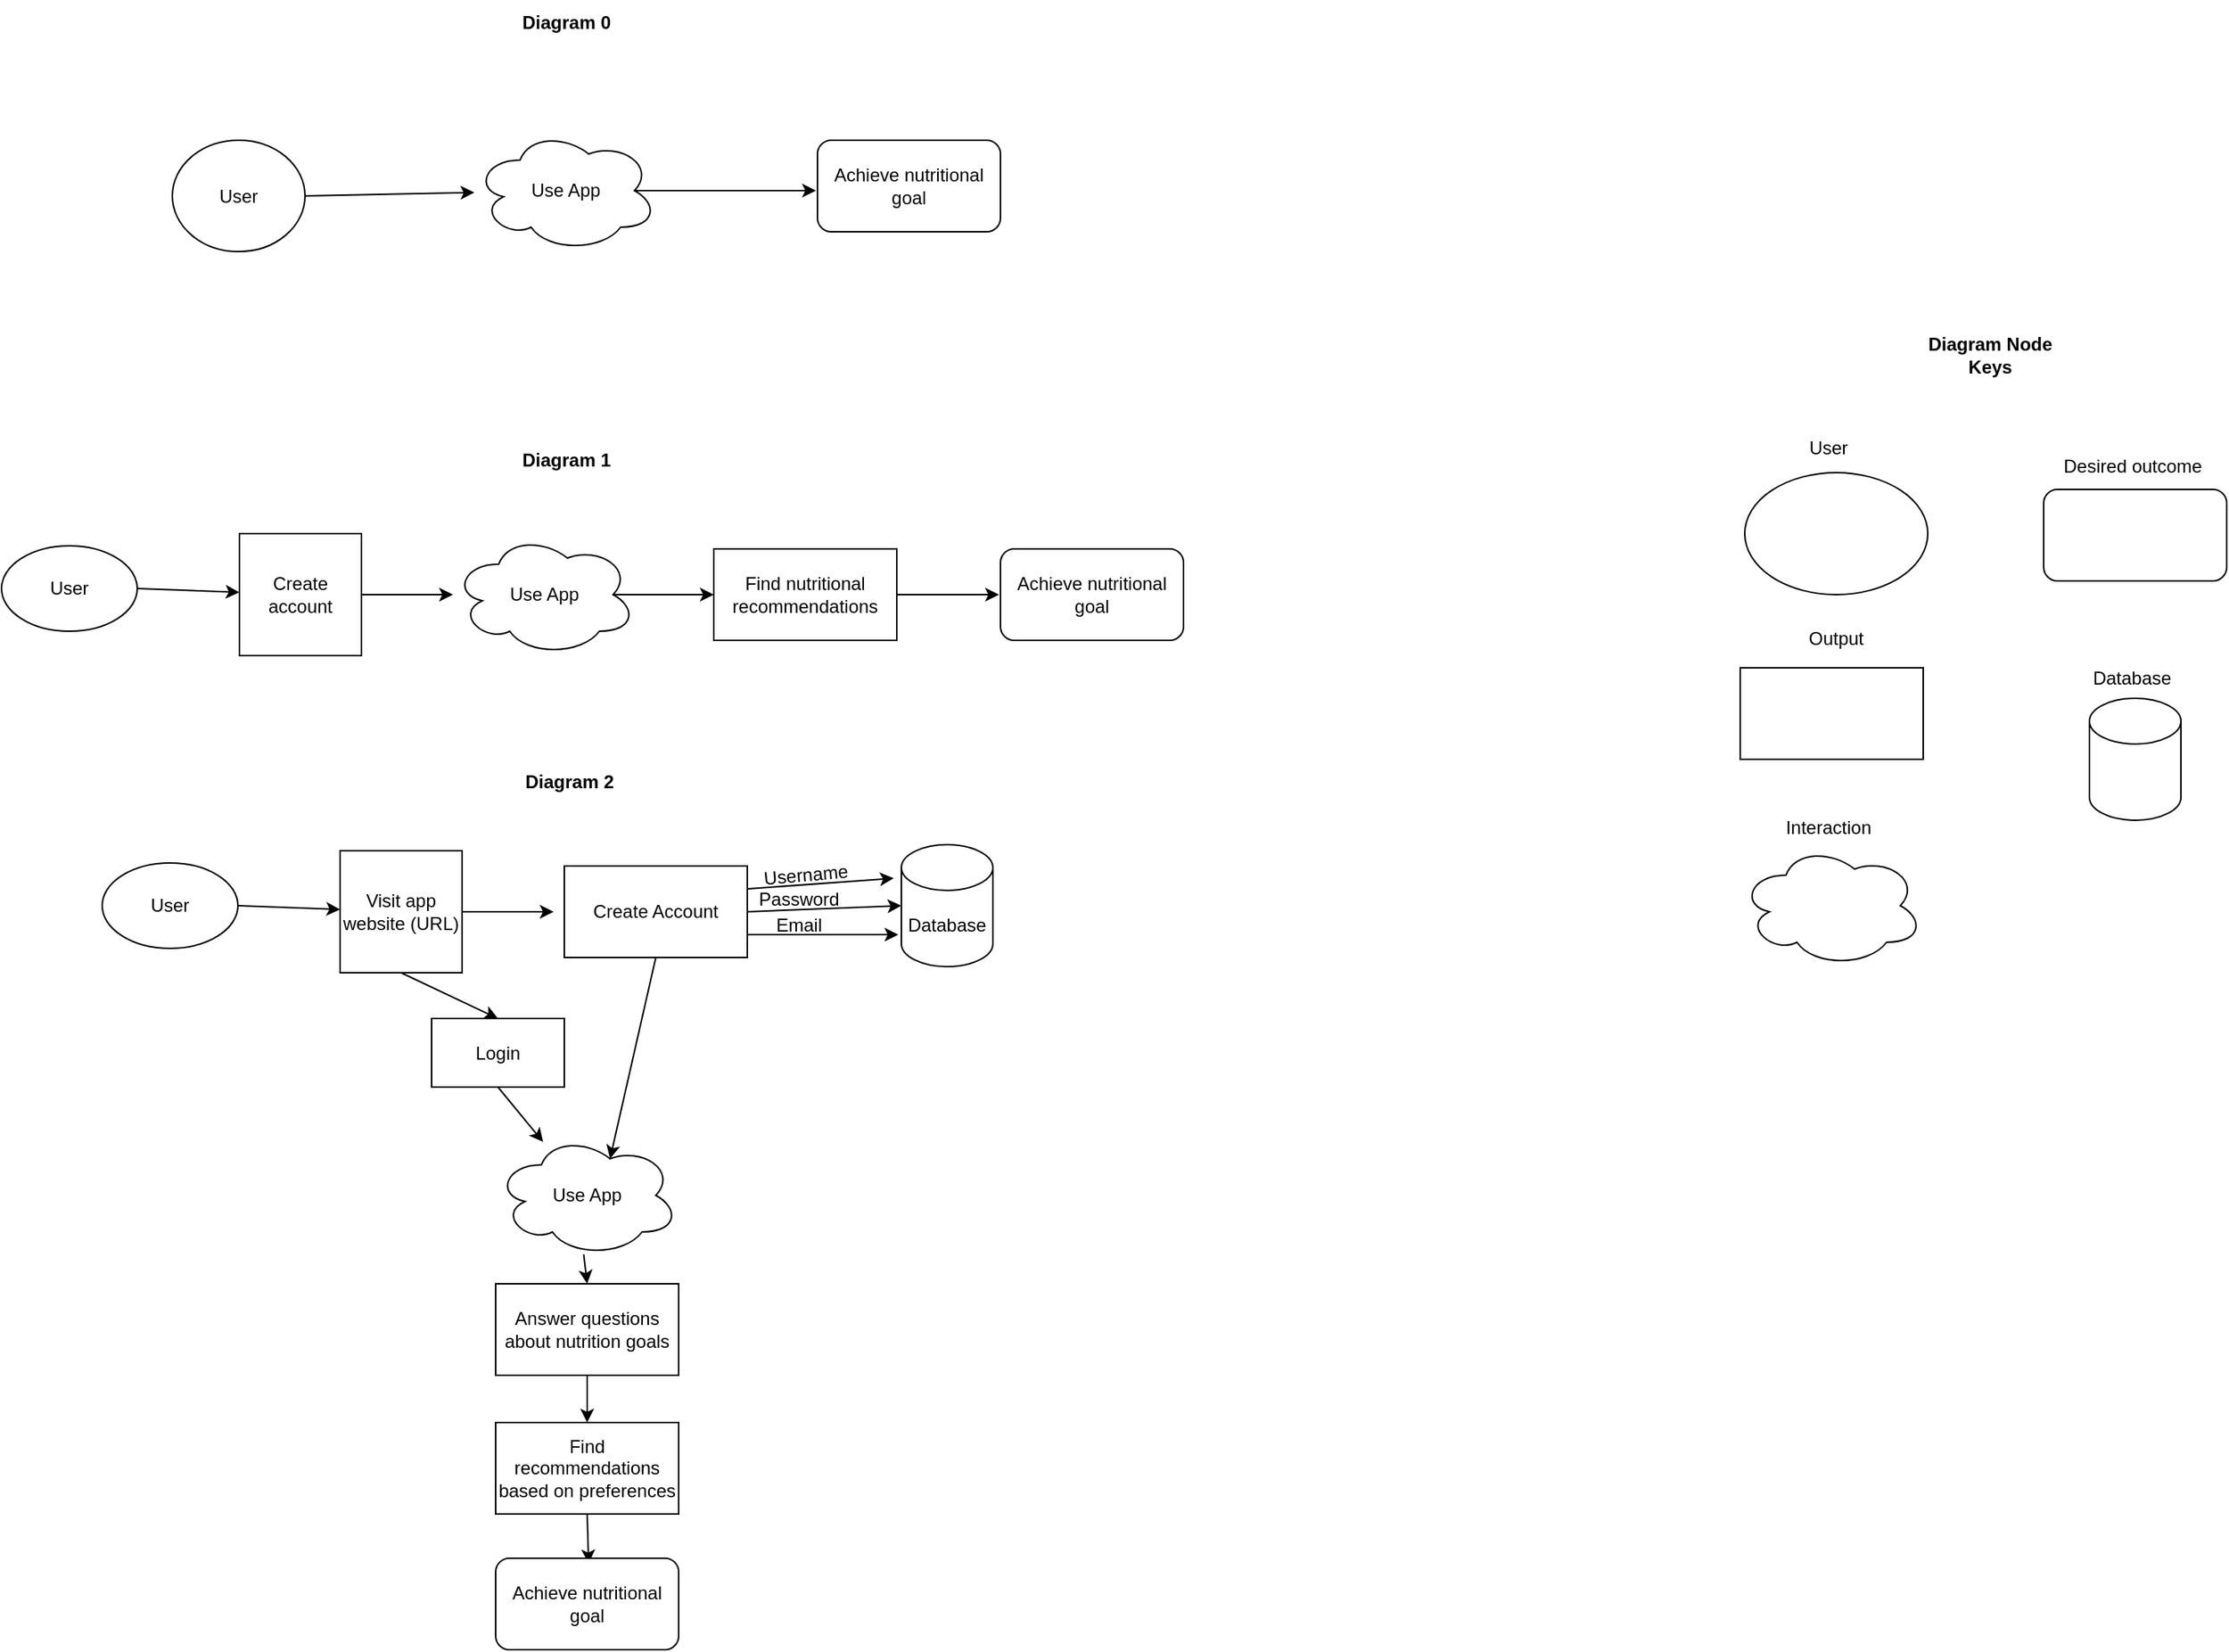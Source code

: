 <mxfile version="20.3.2" type="device"><diagram id="1ycGpQqwdclM_-OwEOv1" name="Page-1"><mxGraphModel dx="3972" dy="2914" grid="0" gridSize="10" guides="1" tooltips="1" connect="1" arrows="1" fold="1" page="0" pageScale="1" pageWidth="850" pageHeight="1100" math="0" shadow="0"><root><mxCell id="0"/><mxCell id="1" parent="0"/><mxCell id="-xST-SDUcFRjCwuLyhBB-1" value="User" style="ellipse;whiteSpace=wrap;html=1;" vertex="1" parent="1"><mxGeometry x="-419" y="-778" width="87" height="73" as="geometry"/></mxCell><mxCell id="-xST-SDUcFRjCwuLyhBB-2" value="Use App" style="ellipse;shape=cloud;whiteSpace=wrap;html=1;" vertex="1" parent="1"><mxGeometry x="-221" y="-785" width="120" height="80" as="geometry"/></mxCell><mxCell id="-xST-SDUcFRjCwuLyhBB-4" value="" style="endArrow=classic;html=1;rounded=0;exitX=1;exitY=0.5;exitDx=0;exitDy=0;" edge="1" parent="1" source="-xST-SDUcFRjCwuLyhBB-1" target="-xST-SDUcFRjCwuLyhBB-2"><mxGeometry width="50" height="50" relative="1" as="geometry"><mxPoint x="387" y="-503" as="sourcePoint"/><mxPoint x="-238" y="-745" as="targetPoint"/></mxGeometry></mxCell><mxCell id="-xST-SDUcFRjCwuLyhBB-5" value="" style="endArrow=classic;html=1;rounded=0;exitX=0.875;exitY=0.5;exitDx=0;exitDy=0;exitPerimeter=0;entryX=0;entryY=0.5;entryDx=0;entryDy=0;" edge="1" parent="1" source="-xST-SDUcFRjCwuLyhBB-2"><mxGeometry width="50" height="50" relative="1" as="geometry"><mxPoint x="387" y="-503" as="sourcePoint"/><mxPoint x="3" y="-745" as="targetPoint"/></mxGeometry></mxCell><mxCell id="-xST-SDUcFRjCwuLyhBB-6" value="&lt;b&gt;Diagram 0&lt;/b&gt;" style="text;html=1;strokeColor=none;fillColor=none;align=center;verticalAlign=middle;whiteSpace=wrap;rounded=0;" vertex="1" parent="1"><mxGeometry x="-198.5" y="-870" width="75" height="30" as="geometry"/></mxCell><mxCell id="-xST-SDUcFRjCwuLyhBB-7" value="User" style="ellipse;whiteSpace=wrap;html=1;" vertex="1" parent="1"><mxGeometry x="-531" y="-512" width="89" height="56" as="geometry"/></mxCell><mxCell id="-xST-SDUcFRjCwuLyhBB-8" value="Use App" style="ellipse;shape=cloud;whiteSpace=wrap;html=1;" vertex="1" parent="1"><mxGeometry x="-235" y="-520" width="120" height="80" as="geometry"/></mxCell><mxCell id="-xST-SDUcFRjCwuLyhBB-12" value="&lt;b&gt;Diagram 1&lt;br&gt;&lt;/b&gt;" style="text;html=1;strokeColor=none;fillColor=none;align=center;verticalAlign=middle;whiteSpace=wrap;rounded=0;" vertex="1" parent="1"><mxGeometry x="-198.5" y="-583" width="75" height="30" as="geometry"/></mxCell><mxCell id="-xST-SDUcFRjCwuLyhBB-13" value="Create account" style="whiteSpace=wrap;html=1;aspect=fixed;" vertex="1" parent="1"><mxGeometry x="-375" y="-520" width="80" height="80" as="geometry"/></mxCell><mxCell id="-xST-SDUcFRjCwuLyhBB-14" value="Find nutritional recommendations" style="rounded=0;whiteSpace=wrap;html=1;" vertex="1" parent="1"><mxGeometry x="-64" y="-510" width="120" height="60" as="geometry"/></mxCell><mxCell id="-xST-SDUcFRjCwuLyhBB-16" value="" style="endArrow=classic;html=1;rounded=0;exitX=1;exitY=0.5;exitDx=0;exitDy=0;" edge="1" parent="1" source="-xST-SDUcFRjCwuLyhBB-7" target="-xST-SDUcFRjCwuLyhBB-13"><mxGeometry width="50" height="50" relative="1" as="geometry"><mxPoint x="-676" y="-286" as="sourcePoint"/><mxPoint x="-626" y="-336" as="targetPoint"/></mxGeometry></mxCell><mxCell id="-xST-SDUcFRjCwuLyhBB-17" value="" style="endArrow=classic;html=1;rounded=0;exitX=1;exitY=0.5;exitDx=0;exitDy=0;" edge="1" parent="1" source="-xST-SDUcFRjCwuLyhBB-13" target="-xST-SDUcFRjCwuLyhBB-8"><mxGeometry width="50" height="50" relative="1" as="geometry"><mxPoint x="-21" y="-651" as="sourcePoint"/><mxPoint x="29" y="-701" as="targetPoint"/></mxGeometry></mxCell><mxCell id="-xST-SDUcFRjCwuLyhBB-18" value="" style="endArrow=classic;html=1;rounded=0;exitX=0.875;exitY=0.5;exitDx=0;exitDy=0;exitPerimeter=0;" edge="1" parent="1" source="-xST-SDUcFRjCwuLyhBB-8" target="-xST-SDUcFRjCwuLyhBB-14"><mxGeometry width="50" height="50" relative="1" as="geometry"><mxPoint x="-21" y="-651" as="sourcePoint"/><mxPoint x="29" y="-701" as="targetPoint"/></mxGeometry></mxCell><mxCell id="-xST-SDUcFRjCwuLyhBB-19" value="" style="endArrow=classic;html=1;rounded=0;exitX=1;exitY=0.5;exitDx=0;exitDy=0;" edge="1" parent="1" source="-xST-SDUcFRjCwuLyhBB-14"><mxGeometry width="50" height="50" relative="1" as="geometry"><mxPoint x="-21" y="-651" as="sourcePoint"/><mxPoint x="123" y="-480" as="targetPoint"/></mxGeometry></mxCell><mxCell id="-xST-SDUcFRjCwuLyhBB-20" value="User" style="ellipse;whiteSpace=wrap;html=1;" vertex="1" parent="1"><mxGeometry x="-465" y="-304" width="89" height="56" as="geometry"/></mxCell><mxCell id="-xST-SDUcFRjCwuLyhBB-22" value="&lt;b&gt;Diagram 2&lt;br&gt;&lt;/b&gt;" style="text;html=1;strokeColor=none;fillColor=none;align=center;verticalAlign=middle;whiteSpace=wrap;rounded=0;" vertex="1" parent="1"><mxGeometry x="-196" y="-372" width="75" height="30" as="geometry"/></mxCell><mxCell id="-xST-SDUcFRjCwuLyhBB-23" value="Visit app website (URL)" style="whiteSpace=wrap;html=1;aspect=fixed;" vertex="1" parent="1"><mxGeometry x="-309" y="-312" width="80" height="80" as="geometry"/></mxCell><mxCell id="-xST-SDUcFRjCwuLyhBB-26" value="" style="endArrow=classic;html=1;rounded=0;exitX=1;exitY=0.5;exitDx=0;exitDy=0;" edge="1" parent="1" source="-xST-SDUcFRjCwuLyhBB-20" target="-xST-SDUcFRjCwuLyhBB-23"><mxGeometry width="50" height="50" relative="1" as="geometry"><mxPoint x="-610" y="-78" as="sourcePoint"/><mxPoint x="-560" y="-128" as="targetPoint"/></mxGeometry></mxCell><mxCell id="-xST-SDUcFRjCwuLyhBB-27" value="" style="endArrow=classic;html=1;rounded=0;exitX=1;exitY=0.5;exitDx=0;exitDy=0;" edge="1" parent="1" source="-xST-SDUcFRjCwuLyhBB-23"><mxGeometry width="50" height="50" relative="1" as="geometry"><mxPoint x="45" y="-443" as="sourcePoint"/><mxPoint x="-169.0" y="-272.0" as="targetPoint"/></mxGeometry></mxCell><mxCell id="-xST-SDUcFRjCwuLyhBB-30" value="Create Account" style="rounded=0;whiteSpace=wrap;html=1;" vertex="1" parent="1"><mxGeometry x="-162" y="-302" width="120" height="60" as="geometry"/></mxCell><mxCell id="-xST-SDUcFRjCwuLyhBB-33" value="Database" style="shape=cylinder3;whiteSpace=wrap;html=1;boundedLbl=1;backgroundOutline=1;size=15;" vertex="1" parent="1"><mxGeometry x="59" y="-316" width="60" height="80" as="geometry"/></mxCell><mxCell id="-xST-SDUcFRjCwuLyhBB-34" value="" style="endArrow=classic;html=1;rounded=0;exitX=1;exitY=0.25;exitDx=0;exitDy=0;" edge="1" parent="1" source="-xST-SDUcFRjCwuLyhBB-30"><mxGeometry width="50" height="50" relative="1" as="geometry"><mxPoint x="52" y="-495" as="sourcePoint"/><mxPoint x="54" y="-294" as="targetPoint"/></mxGeometry></mxCell><mxCell id="-xST-SDUcFRjCwuLyhBB-35" value="" style="endArrow=classic;html=1;rounded=0;exitX=1;exitY=0.75;exitDx=0;exitDy=0;" edge="1" parent="1" source="-xST-SDUcFRjCwuLyhBB-30"><mxGeometry width="50" height="50" relative="1" as="geometry"><mxPoint x="52" y="-495" as="sourcePoint"/><mxPoint x="57" y="-257" as="targetPoint"/></mxGeometry></mxCell><mxCell id="-xST-SDUcFRjCwuLyhBB-36" value="" style="endArrow=classic;html=1;rounded=0;exitX=1;exitY=0.5;exitDx=0;exitDy=0;entryX=0;entryY=0.5;entryDx=0;entryDy=0;entryPerimeter=0;" edge="1" parent="1" source="-xST-SDUcFRjCwuLyhBB-30" target="-xST-SDUcFRjCwuLyhBB-33"><mxGeometry width="50" height="50" relative="1" as="geometry"><mxPoint x="52" y="-495" as="sourcePoint"/><mxPoint x="102" y="-545" as="targetPoint"/></mxGeometry></mxCell><mxCell id="-xST-SDUcFRjCwuLyhBB-37" value="Username" style="text;html=1;strokeColor=none;fillColor=none;align=center;verticalAlign=middle;whiteSpace=wrap;rounded=0;rotation=-5;" vertex="1" parent="1"><mxGeometry x="-34" y="-311" width="61" height="29" as="geometry"/></mxCell><mxCell id="-xST-SDUcFRjCwuLyhBB-38" value="Password" style="text;html=1;strokeColor=none;fillColor=none;align=center;verticalAlign=middle;whiteSpace=wrap;rounded=0;" vertex="1" parent="1"><mxGeometry x="-38" y="-295" width="60" height="30" as="geometry"/></mxCell><mxCell id="-xST-SDUcFRjCwuLyhBB-40" value="Email" style="text;html=1;strokeColor=none;fillColor=none;align=center;verticalAlign=middle;whiteSpace=wrap;rounded=0;" vertex="1" parent="1"><mxGeometry x="-38" y="-278" width="60" height="30" as="geometry"/></mxCell><mxCell id="-xST-SDUcFRjCwuLyhBB-41" value="Login" style="rounded=0;whiteSpace=wrap;html=1;" vertex="1" parent="1"><mxGeometry x="-249" y="-202" width="87" height="45" as="geometry"/></mxCell><mxCell id="-xST-SDUcFRjCwuLyhBB-42" value="" style="endArrow=classic;html=1;rounded=0;exitX=0.5;exitY=1;exitDx=0;exitDy=0;entryX=0.5;entryY=0;entryDx=0;entryDy=0;" edge="1" parent="1" source="-xST-SDUcFRjCwuLyhBB-23" target="-xST-SDUcFRjCwuLyhBB-41"><mxGeometry width="50" height="50" relative="1" as="geometry"><mxPoint x="-153" y="-209" as="sourcePoint"/><mxPoint x="-103" y="-259" as="targetPoint"/></mxGeometry></mxCell><mxCell id="-xST-SDUcFRjCwuLyhBB-43" value="Use App" style="ellipse;shape=cloud;whiteSpace=wrap;html=1;" vertex="1" parent="1"><mxGeometry x="-207" y="-126" width="120" height="80" as="geometry"/></mxCell><mxCell id="-xST-SDUcFRjCwuLyhBB-44" value="" style="endArrow=classic;html=1;rounded=0;exitX=0.5;exitY=1;exitDx=0;exitDy=0;" edge="1" parent="1" source="-xST-SDUcFRjCwuLyhBB-41" target="-xST-SDUcFRjCwuLyhBB-43"><mxGeometry width="50" height="50" relative="1" as="geometry"><mxPoint x="-153" y="-276" as="sourcePoint"/><mxPoint x="-103" y="-326" as="targetPoint"/></mxGeometry></mxCell><mxCell id="-xST-SDUcFRjCwuLyhBB-45" value="" style="endArrow=classic;html=1;rounded=0;exitX=0.5;exitY=1;exitDx=0;exitDy=0;entryX=0.625;entryY=0.2;entryDx=0;entryDy=0;entryPerimeter=0;" edge="1" parent="1" source="-xST-SDUcFRjCwuLyhBB-30" target="-xST-SDUcFRjCwuLyhBB-43"><mxGeometry width="50" height="50" relative="1" as="geometry"><mxPoint x="-153" y="-276" as="sourcePoint"/><mxPoint x="-103" y="-326" as="targetPoint"/></mxGeometry></mxCell><mxCell id="-xST-SDUcFRjCwuLyhBB-47" value="Answer questions about nutrition goals" style="rounded=0;whiteSpace=wrap;html=1;" vertex="1" parent="1"><mxGeometry x="-207" y="-28" width="120" height="60" as="geometry"/></mxCell><mxCell id="-xST-SDUcFRjCwuLyhBB-48" value="Find recommendations based on preferences" style="rounded=0;whiteSpace=wrap;html=1;" vertex="1" parent="1"><mxGeometry x="-207" y="63" width="120" height="60" as="geometry"/></mxCell><mxCell id="-xST-SDUcFRjCwuLyhBB-49" value="" style="endArrow=classic;html=1;rounded=0;exitX=0.481;exitY=0.983;exitDx=0;exitDy=0;exitPerimeter=0;entryX=0.5;entryY=0;entryDx=0;entryDy=0;" edge="1" parent="1" source="-xST-SDUcFRjCwuLyhBB-43" target="-xST-SDUcFRjCwuLyhBB-47"><mxGeometry width="50" height="50" relative="1" as="geometry"><mxPoint x="-153" y="44" as="sourcePoint"/><mxPoint x="-103" y="-6" as="targetPoint"/></mxGeometry></mxCell><mxCell id="-xST-SDUcFRjCwuLyhBB-50" value="" style="endArrow=classic;html=1;rounded=0;exitX=0.5;exitY=1;exitDx=0;exitDy=0;entryX=0.5;entryY=0;entryDx=0;entryDy=0;" edge="1" parent="1" source="-xST-SDUcFRjCwuLyhBB-47" target="-xST-SDUcFRjCwuLyhBB-48"><mxGeometry width="50" height="50" relative="1" as="geometry"><mxPoint x="-153" y="44" as="sourcePoint"/><mxPoint x="-103" y="-6" as="targetPoint"/></mxGeometry></mxCell><mxCell id="-xST-SDUcFRjCwuLyhBB-52" value="" style="endArrow=classic;html=1;rounded=0;exitX=0.5;exitY=1;exitDx=0;exitDy=0;entryX=0.508;entryY=0.067;entryDx=0;entryDy=0;entryPerimeter=0;" edge="1" parent="1" source="-xST-SDUcFRjCwuLyhBB-48"><mxGeometry width="50" height="50" relative="1" as="geometry"><mxPoint x="-153" y="36" as="sourcePoint"/><mxPoint x="-146.04" y="155.36" as="targetPoint"/></mxGeometry></mxCell><mxCell id="-xST-SDUcFRjCwuLyhBB-54" value="" style="ellipse;whiteSpace=wrap;html=1;" vertex="1" parent="1"><mxGeometry x="612" y="-560" width="120" height="80" as="geometry"/></mxCell><mxCell id="-xST-SDUcFRjCwuLyhBB-56" value="User" style="text;html=1;strokeColor=none;fillColor=none;align=center;verticalAlign=middle;whiteSpace=wrap;rounded=0;" vertex="1" parent="1"><mxGeometry x="637" y="-590" width="60" height="28" as="geometry"/></mxCell><mxCell id="-xST-SDUcFRjCwuLyhBB-57" value="" style="rounded=0;whiteSpace=wrap;html=1;" vertex="1" parent="1"><mxGeometry x="609" y="-432" width="120" height="60" as="geometry"/></mxCell><mxCell id="-xST-SDUcFRjCwuLyhBB-59" value="Output" style="text;html=1;strokeColor=none;fillColor=none;align=center;verticalAlign=middle;whiteSpace=wrap;rounded=0;" vertex="1" parent="1"><mxGeometry x="642" y="-466" width="60" height="30" as="geometry"/></mxCell><mxCell id="-xST-SDUcFRjCwuLyhBB-60" value="" style="ellipse;shape=cloud;whiteSpace=wrap;html=1;" vertex="1" parent="1"><mxGeometry x="609" y="-316" width="120" height="80" as="geometry"/></mxCell><mxCell id="-xST-SDUcFRjCwuLyhBB-61" value="Interaction" style="text;html=1;strokeColor=none;fillColor=none;align=center;verticalAlign=middle;whiteSpace=wrap;rounded=0;" vertex="1" parent="1"><mxGeometry x="637" y="-342" width="60" height="30" as="geometry"/></mxCell><mxCell id="-xST-SDUcFRjCwuLyhBB-63" value="Achieve nutritional goal" style="rounded=1;whiteSpace=wrap;html=1;" vertex="1" parent="1"><mxGeometry x="-207" y="152" width="120" height="60" as="geometry"/></mxCell><mxCell id="-xST-SDUcFRjCwuLyhBB-64" value="" style="rounded=1;whiteSpace=wrap;html=1;" vertex="1" parent="1"><mxGeometry x="808" y="-549" width="120" height="60" as="geometry"/></mxCell><mxCell id="-xST-SDUcFRjCwuLyhBB-65" value="Desired outcome" style="text;html=1;strokeColor=none;fillColor=none;align=center;verticalAlign=middle;whiteSpace=wrap;rounded=0;" vertex="1" parent="1"><mxGeometry x="813.5" y="-579" width="105" height="30" as="geometry"/></mxCell><mxCell id="-xST-SDUcFRjCwuLyhBB-66" value="" style="shape=cylinder3;whiteSpace=wrap;html=1;boundedLbl=1;backgroundOutline=1;size=15;" vertex="1" parent="1"><mxGeometry x="838" y="-412" width="60" height="80" as="geometry"/></mxCell><mxCell id="-xST-SDUcFRjCwuLyhBB-67" value="Database" style="text;html=1;strokeColor=none;fillColor=none;align=center;verticalAlign=middle;whiteSpace=wrap;rounded=0;" vertex="1" parent="1"><mxGeometry x="836" y="-440" width="60" height="30" as="geometry"/></mxCell><mxCell id="-xST-SDUcFRjCwuLyhBB-70" value="Achieve nutritional goal" style="rounded=1;whiteSpace=wrap;html=1;" vertex="1" parent="1"><mxGeometry x="124" y="-510" width="120" height="60" as="geometry"/></mxCell><mxCell id="-xST-SDUcFRjCwuLyhBB-71" value="Achieve nutritional goal" style="rounded=1;whiteSpace=wrap;html=1;" vertex="1" parent="1"><mxGeometry x="4" y="-778" width="120" height="60" as="geometry"/></mxCell><mxCell id="-xST-SDUcFRjCwuLyhBB-73" value="&lt;b&gt;Diagram Node Keys&lt;/b&gt;" style="text;html=1;strokeColor=none;fillColor=none;align=center;verticalAlign=middle;whiteSpace=wrap;rounded=0;" vertex="1" parent="1"><mxGeometry x="723" y="-652" width="100" height="30" as="geometry"/></mxCell></root></mxGraphModel></diagram></mxfile>